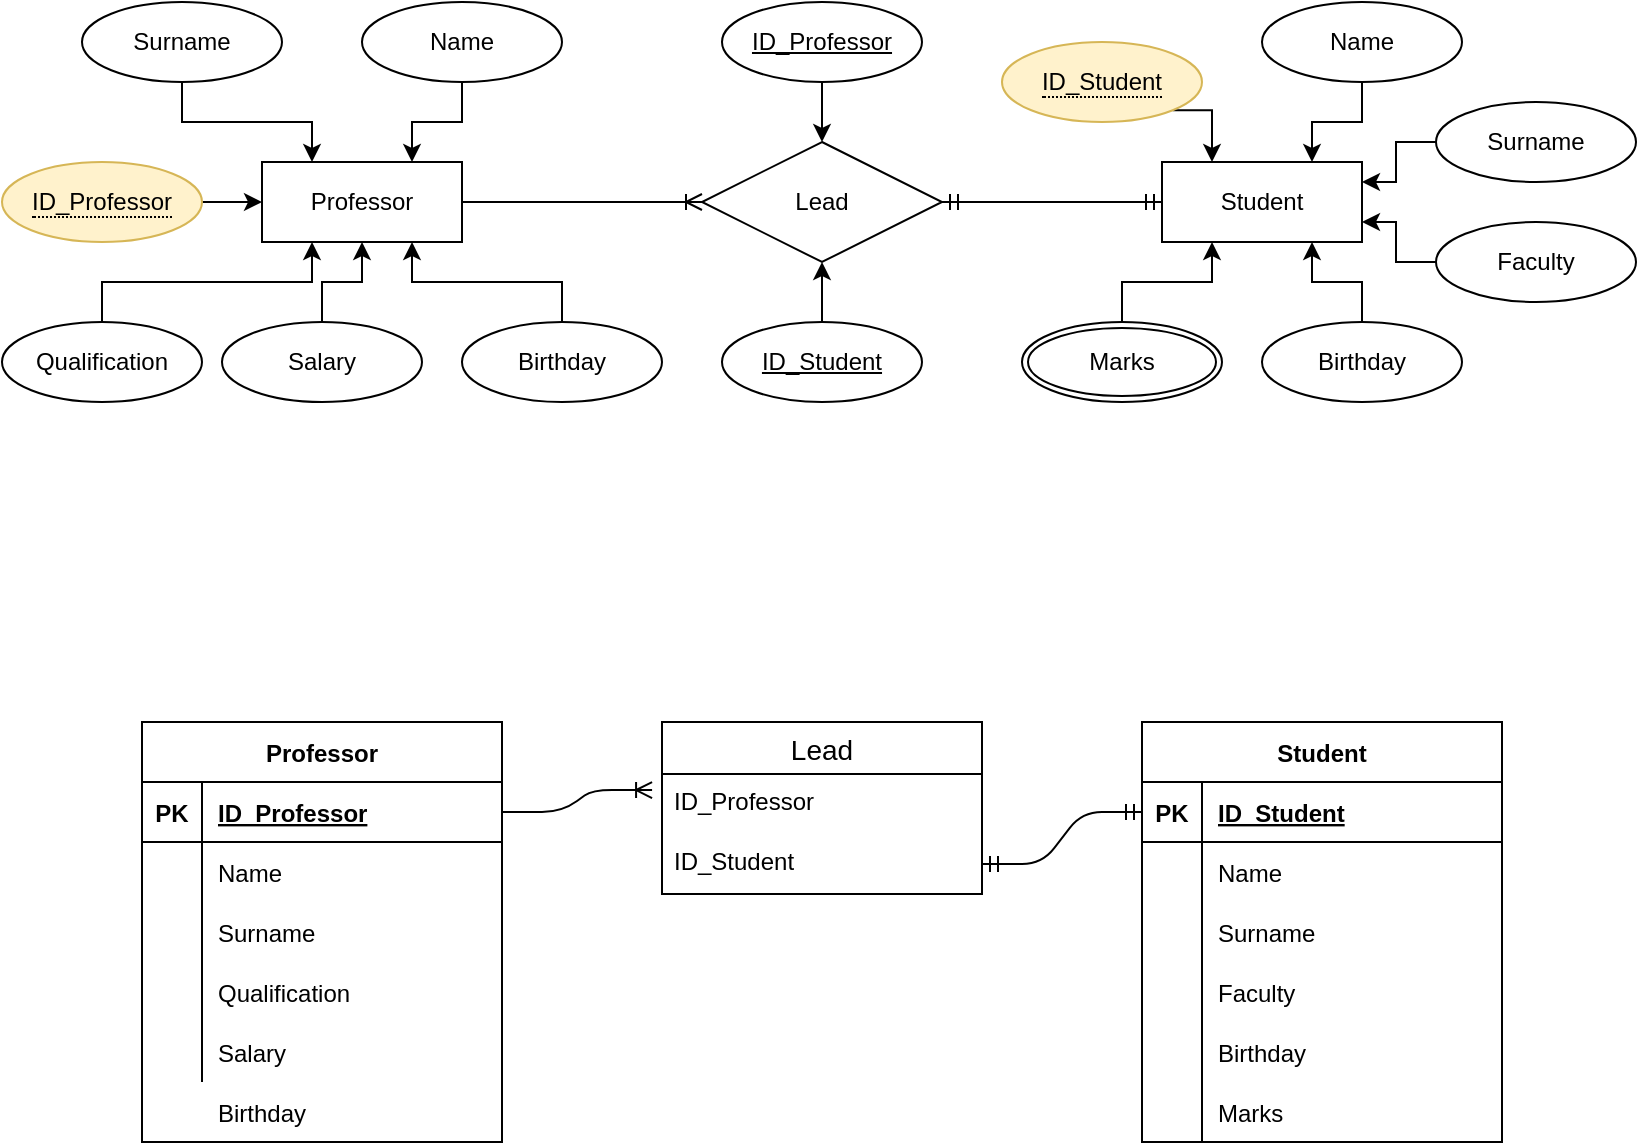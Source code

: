 <mxfile version="14.4.9" type="device"><diagram id="7AswgoSba39XqOwWdqTh" name="Page-1"><mxGraphModel dx="1422" dy="789" grid="1" gridSize="10" guides="1" tooltips="1" connect="1" arrows="1" fold="1" page="1" pageScale="1" pageWidth="827" pageHeight="1169" math="0" shadow="0"><root><mxCell id="0"/><mxCell id="1" parent="0"/><mxCell id="vngLP7H0uzW9KHqHXayz-1" value="Professor" style="whiteSpace=wrap;html=1;align=center;" parent="1" vertex="1"><mxGeometry x="140" y="160" width="100" height="40" as="geometry"/></mxCell><mxCell id="vngLP7H0uzW9KHqHXayz-2" value="Student" style="whiteSpace=wrap;html=1;align=center;" parent="1" vertex="1"><mxGeometry x="590" y="160" width="100" height="40" as="geometry"/></mxCell><mxCell id="vngLP7H0uzW9KHqHXayz-3" value="Lead" style="shape=rhombus;perimeter=rhombusPerimeter;whiteSpace=wrap;html=1;align=center;" parent="1" vertex="1"><mxGeometry x="360" y="150" width="120" height="60" as="geometry"/></mxCell><mxCell id="vngLP7H0uzW9KHqHXayz-4" value="Professor" style="shape=table;startSize=30;container=1;collapsible=1;childLayout=tableLayout;fixedRows=1;rowLines=0;fontStyle=1;align=center;resizeLast=1;" parent="1" vertex="1"><mxGeometry x="80" y="440" width="180" height="210" as="geometry"/></mxCell><mxCell id="vngLP7H0uzW9KHqHXayz-5" value="" style="shape=partialRectangle;collapsible=0;dropTarget=0;pointerEvents=0;fillColor=none;top=0;left=0;bottom=1;right=0;points=[[0,0.5],[1,0.5]];portConstraint=eastwest;" parent="vngLP7H0uzW9KHqHXayz-4" vertex="1"><mxGeometry y="30" width="180" height="30" as="geometry"/></mxCell><mxCell id="vngLP7H0uzW9KHqHXayz-6" value="PK" style="shape=partialRectangle;connectable=0;fillColor=none;top=0;left=0;bottom=0;right=0;fontStyle=1;overflow=hidden;" parent="vngLP7H0uzW9KHqHXayz-5" vertex="1"><mxGeometry width="30" height="30" as="geometry"/></mxCell><mxCell id="vngLP7H0uzW9KHqHXayz-7" value="ID_Professor" style="shape=partialRectangle;connectable=0;fillColor=none;top=0;left=0;bottom=0;right=0;align=left;spacingLeft=6;fontStyle=5;overflow=hidden;" parent="vngLP7H0uzW9KHqHXayz-5" vertex="1"><mxGeometry x="30" width="150" height="30" as="geometry"/></mxCell><mxCell id="vngLP7H0uzW9KHqHXayz-8" value="" style="shape=partialRectangle;collapsible=0;dropTarget=0;pointerEvents=0;fillColor=none;top=0;left=0;bottom=0;right=0;points=[[0,0.5],[1,0.5]];portConstraint=eastwest;" parent="vngLP7H0uzW9KHqHXayz-4" vertex="1"><mxGeometry y="60" width="180" height="30" as="geometry"/></mxCell><mxCell id="vngLP7H0uzW9KHqHXayz-9" value="" style="shape=partialRectangle;connectable=0;fillColor=none;top=0;left=0;bottom=0;right=0;editable=1;overflow=hidden;" parent="vngLP7H0uzW9KHqHXayz-8" vertex="1"><mxGeometry width="30" height="30" as="geometry"/></mxCell><mxCell id="vngLP7H0uzW9KHqHXayz-10" value="Name" style="shape=partialRectangle;connectable=0;fillColor=none;top=0;left=0;bottom=0;right=0;align=left;spacingLeft=6;overflow=hidden;" parent="vngLP7H0uzW9KHqHXayz-8" vertex="1"><mxGeometry x="30" width="150" height="30" as="geometry"/></mxCell><mxCell id="vngLP7H0uzW9KHqHXayz-11" value="" style="shape=partialRectangle;collapsible=0;dropTarget=0;pointerEvents=0;fillColor=none;top=0;left=0;bottom=0;right=0;points=[[0,0.5],[1,0.5]];portConstraint=eastwest;" parent="vngLP7H0uzW9KHqHXayz-4" vertex="1"><mxGeometry y="90" width="180" height="30" as="geometry"/></mxCell><mxCell id="vngLP7H0uzW9KHqHXayz-12" value="" style="shape=partialRectangle;connectable=0;fillColor=none;top=0;left=0;bottom=0;right=0;editable=1;overflow=hidden;" parent="vngLP7H0uzW9KHqHXayz-11" vertex="1"><mxGeometry width="30" height="30" as="geometry"/></mxCell><mxCell id="vngLP7H0uzW9KHqHXayz-13" value="Surname" style="shape=partialRectangle;connectable=0;fillColor=none;top=0;left=0;bottom=0;right=0;align=left;spacingLeft=6;overflow=hidden;" parent="vngLP7H0uzW9KHqHXayz-11" vertex="1"><mxGeometry x="30" width="150" height="30" as="geometry"/></mxCell><mxCell id="vngLP7H0uzW9KHqHXayz-14" value="" style="shape=partialRectangle;collapsible=0;dropTarget=0;pointerEvents=0;fillColor=none;top=0;left=0;bottom=0;right=0;points=[[0,0.5],[1,0.5]];portConstraint=eastwest;" parent="vngLP7H0uzW9KHqHXayz-4" vertex="1"><mxGeometry y="120" width="180" height="30" as="geometry"/></mxCell><mxCell id="vngLP7H0uzW9KHqHXayz-15" value="" style="shape=partialRectangle;connectable=0;fillColor=none;top=0;left=0;bottom=0;right=0;editable=1;overflow=hidden;" parent="vngLP7H0uzW9KHqHXayz-14" vertex="1"><mxGeometry width="30" height="30" as="geometry"/></mxCell><mxCell id="vngLP7H0uzW9KHqHXayz-16" value="Qualification" style="shape=partialRectangle;connectable=0;fillColor=none;top=0;left=0;bottom=0;right=0;align=left;spacingLeft=6;overflow=hidden;" parent="vngLP7H0uzW9KHqHXayz-14" vertex="1"><mxGeometry x="30" width="150" height="30" as="geometry"/></mxCell><mxCell id="vngLP7H0uzW9KHqHXayz-17" value="" style="shape=partialRectangle;collapsible=0;dropTarget=0;pointerEvents=0;fillColor=none;top=0;left=0;bottom=0;right=0;points=[[0,0.5],[1,0.5]];portConstraint=eastwest;" parent="vngLP7H0uzW9KHqHXayz-4" vertex="1"><mxGeometry y="150" width="180" height="30" as="geometry"/></mxCell><mxCell id="vngLP7H0uzW9KHqHXayz-18" value="" style="shape=partialRectangle;connectable=0;fillColor=none;top=0;left=0;bottom=0;right=0;editable=1;overflow=hidden;" parent="vngLP7H0uzW9KHqHXayz-17" vertex="1"><mxGeometry width="30" height="30" as="geometry"/></mxCell><mxCell id="vngLP7H0uzW9KHqHXayz-19" value="Salary" style="shape=partialRectangle;connectable=0;fillColor=none;top=0;left=0;bottom=0;right=0;align=left;spacingLeft=6;overflow=hidden;" parent="vngLP7H0uzW9KHqHXayz-17" vertex="1"><mxGeometry x="30" width="150" height="30" as="geometry"/></mxCell><mxCell id="vngLP7H0uzW9KHqHXayz-20" value="Lead" style="swimlane;fontStyle=0;childLayout=stackLayout;horizontal=1;startSize=26;horizontalStack=0;resizeParent=1;resizeParentMax=0;resizeLast=0;collapsible=1;marginBottom=0;align=center;fontSize=14;" parent="1" vertex="1"><mxGeometry x="340" y="440" width="160" height="86" as="geometry"/></mxCell><mxCell id="vngLP7H0uzW9KHqHXayz-21" value="ID_Professor" style="text;strokeColor=none;fillColor=none;spacingLeft=4;spacingRight=4;overflow=hidden;rotatable=0;points=[[0,0.5],[1,0.5]];portConstraint=eastwest;fontSize=12;" parent="vngLP7H0uzW9KHqHXayz-20" vertex="1"><mxGeometry y="26" width="160" height="30" as="geometry"/></mxCell><mxCell id="vngLP7H0uzW9KHqHXayz-22" value="ID_Student" style="text;strokeColor=none;fillColor=none;spacingLeft=4;spacingRight=4;overflow=hidden;rotatable=0;points=[[0,0.5],[1,0.5]];portConstraint=eastwest;fontSize=12;" parent="vngLP7H0uzW9KHqHXayz-20" vertex="1"><mxGeometry y="56" width="160" height="30" as="geometry"/></mxCell><mxCell id="vngLP7H0uzW9KHqHXayz-23" value="Student" style="shape=table;startSize=30;container=1;collapsible=1;childLayout=tableLayout;fixedRows=1;rowLines=0;fontStyle=1;align=center;resizeLast=1;" parent="1" vertex="1"><mxGeometry x="580" y="440" width="180" height="210" as="geometry"/></mxCell><mxCell id="vngLP7H0uzW9KHqHXayz-24" value="" style="shape=partialRectangle;collapsible=0;dropTarget=0;pointerEvents=0;fillColor=none;top=0;left=0;bottom=1;right=0;points=[[0,0.5],[1,0.5]];portConstraint=eastwest;" parent="vngLP7H0uzW9KHqHXayz-23" vertex="1"><mxGeometry y="30" width="180" height="30" as="geometry"/></mxCell><mxCell id="vngLP7H0uzW9KHqHXayz-25" value="PK" style="shape=partialRectangle;connectable=0;fillColor=none;top=0;left=0;bottom=0;right=0;fontStyle=1;overflow=hidden;" parent="vngLP7H0uzW9KHqHXayz-24" vertex="1"><mxGeometry width="30" height="30" as="geometry"/></mxCell><mxCell id="vngLP7H0uzW9KHqHXayz-26" value="ID_Student" style="shape=partialRectangle;connectable=0;fillColor=none;top=0;left=0;bottom=0;right=0;align=left;spacingLeft=6;fontStyle=5;overflow=hidden;" parent="vngLP7H0uzW9KHqHXayz-24" vertex="1"><mxGeometry x="30" width="150" height="30" as="geometry"/></mxCell><mxCell id="vngLP7H0uzW9KHqHXayz-27" value="" style="shape=partialRectangle;collapsible=0;dropTarget=0;pointerEvents=0;fillColor=none;top=0;left=0;bottom=0;right=0;points=[[0,0.5],[1,0.5]];portConstraint=eastwest;" parent="vngLP7H0uzW9KHqHXayz-23" vertex="1"><mxGeometry y="60" width="180" height="30" as="geometry"/></mxCell><mxCell id="vngLP7H0uzW9KHqHXayz-28" value="" style="shape=partialRectangle;connectable=0;fillColor=none;top=0;left=0;bottom=0;right=0;editable=1;overflow=hidden;" parent="vngLP7H0uzW9KHqHXayz-27" vertex="1"><mxGeometry width="30" height="30" as="geometry"/></mxCell><mxCell id="vngLP7H0uzW9KHqHXayz-29" value="Name" style="shape=partialRectangle;connectable=0;fillColor=none;top=0;left=0;bottom=0;right=0;align=left;spacingLeft=6;overflow=hidden;" parent="vngLP7H0uzW9KHqHXayz-27" vertex="1"><mxGeometry x="30" width="150" height="30" as="geometry"/></mxCell><mxCell id="vngLP7H0uzW9KHqHXayz-30" value="" style="shape=partialRectangle;collapsible=0;dropTarget=0;pointerEvents=0;fillColor=none;top=0;left=0;bottom=0;right=0;points=[[0,0.5],[1,0.5]];portConstraint=eastwest;" parent="vngLP7H0uzW9KHqHXayz-23" vertex="1"><mxGeometry y="90" width="180" height="30" as="geometry"/></mxCell><mxCell id="vngLP7H0uzW9KHqHXayz-31" value="" style="shape=partialRectangle;connectable=0;fillColor=none;top=0;left=0;bottom=0;right=0;editable=1;overflow=hidden;" parent="vngLP7H0uzW9KHqHXayz-30" vertex="1"><mxGeometry width="30" height="30" as="geometry"/></mxCell><mxCell id="vngLP7H0uzW9KHqHXayz-32" value="Surname" style="shape=partialRectangle;connectable=0;fillColor=none;top=0;left=0;bottom=0;right=0;align=left;spacingLeft=6;overflow=hidden;" parent="vngLP7H0uzW9KHqHXayz-30" vertex="1"><mxGeometry x="30" width="150" height="30" as="geometry"/></mxCell><mxCell id="vngLP7H0uzW9KHqHXayz-33" value="" style="shape=partialRectangle;collapsible=0;dropTarget=0;pointerEvents=0;fillColor=none;top=0;left=0;bottom=0;right=0;points=[[0,0.5],[1,0.5]];portConstraint=eastwest;" parent="vngLP7H0uzW9KHqHXayz-23" vertex="1"><mxGeometry y="120" width="180" height="30" as="geometry"/></mxCell><mxCell id="vngLP7H0uzW9KHqHXayz-34" value="" style="shape=partialRectangle;connectable=0;fillColor=none;top=0;left=0;bottom=0;right=0;editable=1;overflow=hidden;" parent="vngLP7H0uzW9KHqHXayz-33" vertex="1"><mxGeometry width="30" height="30" as="geometry"/></mxCell><mxCell id="vngLP7H0uzW9KHqHXayz-35" value="Faculty" style="shape=partialRectangle;connectable=0;fillColor=none;top=0;left=0;bottom=0;right=0;align=left;spacingLeft=6;overflow=hidden;" parent="vngLP7H0uzW9KHqHXayz-33" vertex="1"><mxGeometry x="30" width="150" height="30" as="geometry"/></mxCell><mxCell id="vngLP7H0uzW9KHqHXayz-36" value="" style="shape=partialRectangle;collapsible=0;dropTarget=0;pointerEvents=0;fillColor=none;top=0;left=0;bottom=0;right=0;points=[[0,0.5],[1,0.5]];portConstraint=eastwest;" parent="vngLP7H0uzW9KHqHXayz-23" vertex="1"><mxGeometry y="150" width="180" height="30" as="geometry"/></mxCell><mxCell id="vngLP7H0uzW9KHqHXayz-37" value="" style="shape=partialRectangle;connectable=0;fillColor=none;top=0;left=0;bottom=0;right=0;editable=1;overflow=hidden;" parent="vngLP7H0uzW9KHqHXayz-36" vertex="1"><mxGeometry width="30" height="30" as="geometry"/></mxCell><mxCell id="vngLP7H0uzW9KHqHXayz-38" value="Birthday" style="shape=partialRectangle;connectable=0;fillColor=none;top=0;left=0;bottom=0;right=0;align=left;spacingLeft=6;overflow=hidden;" parent="vngLP7H0uzW9KHqHXayz-36" vertex="1"><mxGeometry x="30" width="150" height="30" as="geometry"/></mxCell><mxCell id="vngLP7H0uzW9KHqHXayz-39" value="" style="shape=partialRectangle;collapsible=0;dropTarget=0;pointerEvents=0;fillColor=none;top=0;left=0;bottom=0;right=0;points=[[0,0.5],[1,0.5]];portConstraint=eastwest;" parent="vngLP7H0uzW9KHqHXayz-23" vertex="1"><mxGeometry y="180" width="180" height="30" as="geometry"/></mxCell><mxCell id="vngLP7H0uzW9KHqHXayz-40" value="" style="shape=partialRectangle;connectable=0;fillColor=none;top=0;left=0;bottom=0;right=0;editable=1;overflow=hidden;" parent="vngLP7H0uzW9KHqHXayz-39" vertex="1"><mxGeometry width="30" height="30" as="geometry"/></mxCell><mxCell id="vngLP7H0uzW9KHqHXayz-41" value="Marks" style="shape=partialRectangle;connectable=0;fillColor=none;top=0;left=0;bottom=0;right=0;align=left;spacingLeft=6;overflow=hidden;" parent="vngLP7H0uzW9KHqHXayz-39" vertex="1"><mxGeometry x="30" width="150" height="30" as="geometry"/></mxCell><mxCell id="vngLP7H0uzW9KHqHXayz-46" style="edgeStyle=orthogonalEdgeStyle;rounded=0;orthogonalLoop=1;jettySize=auto;html=1;entryX=0.75;entryY=0;entryDx=0;entryDy=0;" parent="1" source="vngLP7H0uzW9KHqHXayz-47" target="vngLP7H0uzW9KHqHXayz-1" edge="1"><mxGeometry relative="1" as="geometry"/></mxCell><mxCell id="vngLP7H0uzW9KHqHXayz-47" value="Name" style="ellipse;whiteSpace=wrap;html=1;align=center;" parent="1" vertex="1"><mxGeometry x="190" y="80" width="100" height="40" as="geometry"/></mxCell><mxCell id="vngLP7H0uzW9KHqHXayz-48" style="edgeStyle=orthogonalEdgeStyle;rounded=0;orthogonalLoop=1;jettySize=auto;html=1;entryX=0.75;entryY=0;entryDx=0;entryDy=0;" parent="1" source="vngLP7H0uzW9KHqHXayz-49" target="vngLP7H0uzW9KHqHXayz-2" edge="1"><mxGeometry relative="1" as="geometry"/></mxCell><mxCell id="vngLP7H0uzW9KHqHXayz-49" value="Name" style="ellipse;whiteSpace=wrap;html=1;align=center;" parent="1" vertex="1"><mxGeometry x="640" y="80" width="100" height="40" as="geometry"/></mxCell><mxCell id="vngLP7H0uzW9KHqHXayz-50" style="edgeStyle=orthogonalEdgeStyle;rounded=0;orthogonalLoop=1;jettySize=auto;html=1;entryX=1;entryY=0.25;entryDx=0;entryDy=0;" parent="1" source="vngLP7H0uzW9KHqHXayz-51" target="vngLP7H0uzW9KHqHXayz-2" edge="1"><mxGeometry relative="1" as="geometry"/></mxCell><mxCell id="vngLP7H0uzW9KHqHXayz-51" value="Surname" style="ellipse;whiteSpace=wrap;html=1;align=center;" parent="1" vertex="1"><mxGeometry x="727" y="130" width="100" height="40" as="geometry"/></mxCell><mxCell id="vngLP7H0uzW9KHqHXayz-52" style="edgeStyle=orthogonalEdgeStyle;rounded=0;orthogonalLoop=1;jettySize=auto;html=1;entryX=1;entryY=0.75;entryDx=0;entryDy=0;" parent="1" source="vngLP7H0uzW9KHqHXayz-53" target="vngLP7H0uzW9KHqHXayz-2" edge="1"><mxGeometry relative="1" as="geometry"/></mxCell><mxCell id="vngLP7H0uzW9KHqHXayz-53" value="Faculty" style="ellipse;whiteSpace=wrap;html=1;align=center;" parent="1" vertex="1"><mxGeometry x="727" y="190" width="100" height="40" as="geometry"/></mxCell><mxCell id="vngLP7H0uzW9KHqHXayz-54" style="edgeStyle=orthogonalEdgeStyle;rounded=0;orthogonalLoop=1;jettySize=auto;html=1;entryX=0.75;entryY=1;entryDx=0;entryDy=0;" parent="1" source="vngLP7H0uzW9KHqHXayz-55" target="vngLP7H0uzW9KHqHXayz-2" edge="1"><mxGeometry relative="1" as="geometry"/></mxCell><mxCell id="vngLP7H0uzW9KHqHXayz-55" value="Birthday" style="ellipse;whiteSpace=wrap;html=1;align=center;" parent="1" vertex="1"><mxGeometry x="640" y="240" width="100" height="40" as="geometry"/></mxCell><mxCell id="vngLP7H0uzW9KHqHXayz-60" value="" style="edgeStyle=entityRelationEdgeStyle;fontSize=12;html=1;endArrow=ERoneToMany;entryX=-0.031;entryY=0.267;entryDx=0;entryDy=0;exitX=1;exitY=0.5;exitDx=0;exitDy=0;entryPerimeter=0;" parent="1" source="vngLP7H0uzW9KHqHXayz-5" target="vngLP7H0uzW9KHqHXayz-21" edge="1"><mxGeometry width="100" height="100" relative="1" as="geometry"><mxPoint x="240" y="390" as="sourcePoint"/><mxPoint x="360" y="390" as="targetPoint"/></mxGeometry></mxCell><mxCell id="vngLP7H0uzW9KHqHXayz-61" value="" style="edgeStyle=entityRelationEdgeStyle;fontSize=12;html=1;endArrow=ERmandOne;startArrow=ERmandOne;entryX=0;entryY=0.5;entryDx=0;entryDy=0;" parent="1" source="vngLP7H0uzW9KHqHXayz-22" target="vngLP7H0uzW9KHqHXayz-24" edge="1"><mxGeometry width="100" height="100" relative="1" as="geometry"><mxPoint x="470" y="390" as="sourcePoint"/><mxPoint x="580" y="390" as="targetPoint"/></mxGeometry></mxCell><mxCell id="7XhcwX0vOq9SizVRjHHh-11" style="edgeStyle=orthogonalEdgeStyle;rounded=0;orthogonalLoop=1;jettySize=auto;html=1;exitX=0.5;exitY=0;exitDx=0;exitDy=0;entryX=0.5;entryY=1;entryDx=0;entryDy=0;" edge="1" parent="1" source="vngLP7H0uzW9KHqHXayz-65" target="vngLP7H0uzW9KHqHXayz-1"><mxGeometry relative="1" as="geometry"/></mxCell><mxCell id="vngLP7H0uzW9KHqHXayz-65" value="Salary" style="ellipse;whiteSpace=wrap;html=1;align=center;" parent="1" vertex="1"><mxGeometry x="120" y="240" width="100" height="40" as="geometry"/></mxCell><mxCell id="7XhcwX0vOq9SizVRjHHh-6" style="edgeStyle=orthogonalEdgeStyle;rounded=0;orthogonalLoop=1;jettySize=auto;html=1;exitX=0.5;exitY=0;exitDx=0;exitDy=0;entryX=0.25;entryY=1;entryDx=0;entryDy=0;" edge="1" parent="1" source="vngLP7H0uzW9KHqHXayz-67" target="vngLP7H0uzW9KHqHXayz-1"><mxGeometry relative="1" as="geometry"/></mxCell><mxCell id="vngLP7H0uzW9KHqHXayz-67" value="Qualification" style="ellipse;whiteSpace=wrap;html=1;align=center;" parent="1" vertex="1"><mxGeometry x="10" y="240" width="100" height="40" as="geometry"/></mxCell><mxCell id="vngLP7H0uzW9KHqHXayz-68" value="" style="edgeStyle=entityRelationEdgeStyle;fontSize=12;html=1;endArrow=ERoneToMany;entryX=0;entryY=0.5;entryDx=0;entryDy=0;exitX=1;exitY=0.5;exitDx=0;exitDy=0;" parent="1" source="vngLP7H0uzW9KHqHXayz-1" target="vngLP7H0uzW9KHqHXayz-3" edge="1"><mxGeometry width="100" height="100" relative="1" as="geometry"><mxPoint x="250" y="300" as="sourcePoint"/><mxPoint x="350" y="200" as="targetPoint"/></mxGeometry></mxCell><mxCell id="vngLP7H0uzW9KHqHXayz-69" value="" style="edgeStyle=entityRelationEdgeStyle;fontSize=12;html=1;endArrow=ERmandOne;startArrow=ERmandOne;entryX=0;entryY=0.5;entryDx=0;entryDy=0;exitX=1;exitY=0.5;exitDx=0;exitDy=0;" parent="1" source="vngLP7H0uzW9KHqHXayz-3" target="vngLP7H0uzW9KHqHXayz-2" edge="1"><mxGeometry width="100" height="100" relative="1" as="geometry"><mxPoint x="470" y="280" as="sourcePoint"/><mxPoint x="570" y="180" as="targetPoint"/></mxGeometry></mxCell><mxCell id="7XhcwX0vOq9SizVRjHHh-4" style="edgeStyle=orthogonalEdgeStyle;rounded=0;orthogonalLoop=1;jettySize=auto;html=1;exitX=0.5;exitY=1;exitDx=0;exitDy=0;entryX=0.25;entryY=0;entryDx=0;entryDy=0;" edge="1" parent="1" source="7XhcwX0vOq9SizVRjHHh-1" target="vngLP7H0uzW9KHqHXayz-1"><mxGeometry relative="1" as="geometry"/></mxCell><mxCell id="7XhcwX0vOq9SizVRjHHh-1" value="Surname" style="ellipse;whiteSpace=wrap;html=1;align=center;" vertex="1" parent="1"><mxGeometry x="50" y="80" width="100" height="40" as="geometry"/></mxCell><mxCell id="7XhcwX0vOq9SizVRjHHh-8" style="edgeStyle=orthogonalEdgeStyle;rounded=0;orthogonalLoop=1;jettySize=auto;html=1;entryX=0;entryY=0.5;entryDx=0;entryDy=0;" edge="1" parent="1" source="7XhcwX0vOq9SizVRjHHh-7" target="vngLP7H0uzW9KHqHXayz-1"><mxGeometry relative="1" as="geometry"/></mxCell><mxCell id="7XhcwX0vOq9SizVRjHHh-7" value="&lt;span style=&quot;border-bottom: 1px dotted&quot;&gt;ID_Professor&lt;/span&gt;" style="ellipse;whiteSpace=wrap;html=1;align=center;fillColor=#fff2cc;strokeColor=#d6b656;" vertex="1" parent="1"><mxGeometry x="10" y="160" width="100" height="40" as="geometry"/></mxCell><mxCell id="7XhcwX0vOq9SizVRjHHh-13" style="edgeStyle=orthogonalEdgeStyle;rounded=0;orthogonalLoop=1;jettySize=auto;html=1;exitX=1;exitY=1;exitDx=0;exitDy=0;entryX=0.25;entryY=0;entryDx=0;entryDy=0;" edge="1" parent="1" source="7XhcwX0vOq9SizVRjHHh-9" target="vngLP7H0uzW9KHqHXayz-2"><mxGeometry relative="1" as="geometry"/></mxCell><mxCell id="7XhcwX0vOq9SizVRjHHh-9" value="&lt;span style=&quot;border-bottom: 1px dotted&quot;&gt;ID_Student&lt;/span&gt;" style="ellipse;whiteSpace=wrap;html=1;align=center;fillColor=#fff2cc;strokeColor=#d6b656;" vertex="1" parent="1"><mxGeometry x="510" y="100" width="100" height="40" as="geometry"/></mxCell><mxCell id="7XhcwX0vOq9SizVRjHHh-12" style="edgeStyle=orthogonalEdgeStyle;rounded=0;orthogonalLoop=1;jettySize=auto;html=1;exitX=0.5;exitY=0;exitDx=0;exitDy=0;entryX=0.75;entryY=1;entryDx=0;entryDy=0;" edge="1" parent="1" source="7XhcwX0vOq9SizVRjHHh-10" target="vngLP7H0uzW9KHqHXayz-1"><mxGeometry relative="1" as="geometry"/></mxCell><mxCell id="7XhcwX0vOq9SizVRjHHh-10" value="Birthday" style="ellipse;whiteSpace=wrap;html=1;align=center;" vertex="1" parent="1"><mxGeometry x="240" y="240" width="100" height="40" as="geometry"/></mxCell><mxCell id="7XhcwX0vOq9SizVRjHHh-15" style="edgeStyle=orthogonalEdgeStyle;rounded=0;orthogonalLoop=1;jettySize=auto;html=1;exitX=0.5;exitY=0;exitDx=0;exitDy=0;entryX=0.25;entryY=1;entryDx=0;entryDy=0;" edge="1" parent="1" source="7XhcwX0vOq9SizVRjHHh-14" target="vngLP7H0uzW9KHqHXayz-2"><mxGeometry relative="1" as="geometry"/></mxCell><mxCell id="7XhcwX0vOq9SizVRjHHh-14" value="Marks" style="ellipse;shape=doubleEllipse;margin=3;whiteSpace=wrap;html=1;align=center;" vertex="1" parent="1"><mxGeometry x="520" y="240" width="100" height="40" as="geometry"/></mxCell><mxCell id="7XhcwX0vOq9SizVRjHHh-19" style="edgeStyle=orthogonalEdgeStyle;rounded=0;orthogonalLoop=1;jettySize=auto;html=1;exitX=0.5;exitY=0;exitDx=0;exitDy=0;entryX=0.5;entryY=1;entryDx=0;entryDy=0;" edge="1" parent="1" source="7XhcwX0vOq9SizVRjHHh-16" target="vngLP7H0uzW9KHqHXayz-3"><mxGeometry relative="1" as="geometry"/></mxCell><mxCell id="7XhcwX0vOq9SizVRjHHh-16" value="ID_Student" style="ellipse;whiteSpace=wrap;html=1;align=center;fontStyle=4;" vertex="1" parent="1"><mxGeometry x="370" y="240" width="100" height="40" as="geometry"/></mxCell><mxCell id="7XhcwX0vOq9SizVRjHHh-18" style="edgeStyle=orthogonalEdgeStyle;rounded=0;orthogonalLoop=1;jettySize=auto;html=1;exitX=0.5;exitY=1;exitDx=0;exitDy=0;entryX=0.5;entryY=0;entryDx=0;entryDy=0;" edge="1" parent="1" source="7XhcwX0vOq9SizVRjHHh-17" target="vngLP7H0uzW9KHqHXayz-3"><mxGeometry relative="1" as="geometry"/></mxCell><mxCell id="7XhcwX0vOq9SizVRjHHh-17" value="ID_Professor" style="ellipse;whiteSpace=wrap;html=1;align=center;fontStyle=4;" vertex="1" parent="1"><mxGeometry x="370" y="80" width="100" height="40" as="geometry"/></mxCell><mxCell id="7XhcwX0vOq9SizVRjHHh-20" value="Birthday" style="shape=partialRectangle;connectable=0;fillColor=none;top=0;left=0;bottom=0;right=0;align=left;spacingLeft=6;overflow=hidden;" vertex="1" parent="1"><mxGeometry x="110" y="620" width="150" height="30" as="geometry"/></mxCell></root></mxGraphModel></diagram></mxfile>